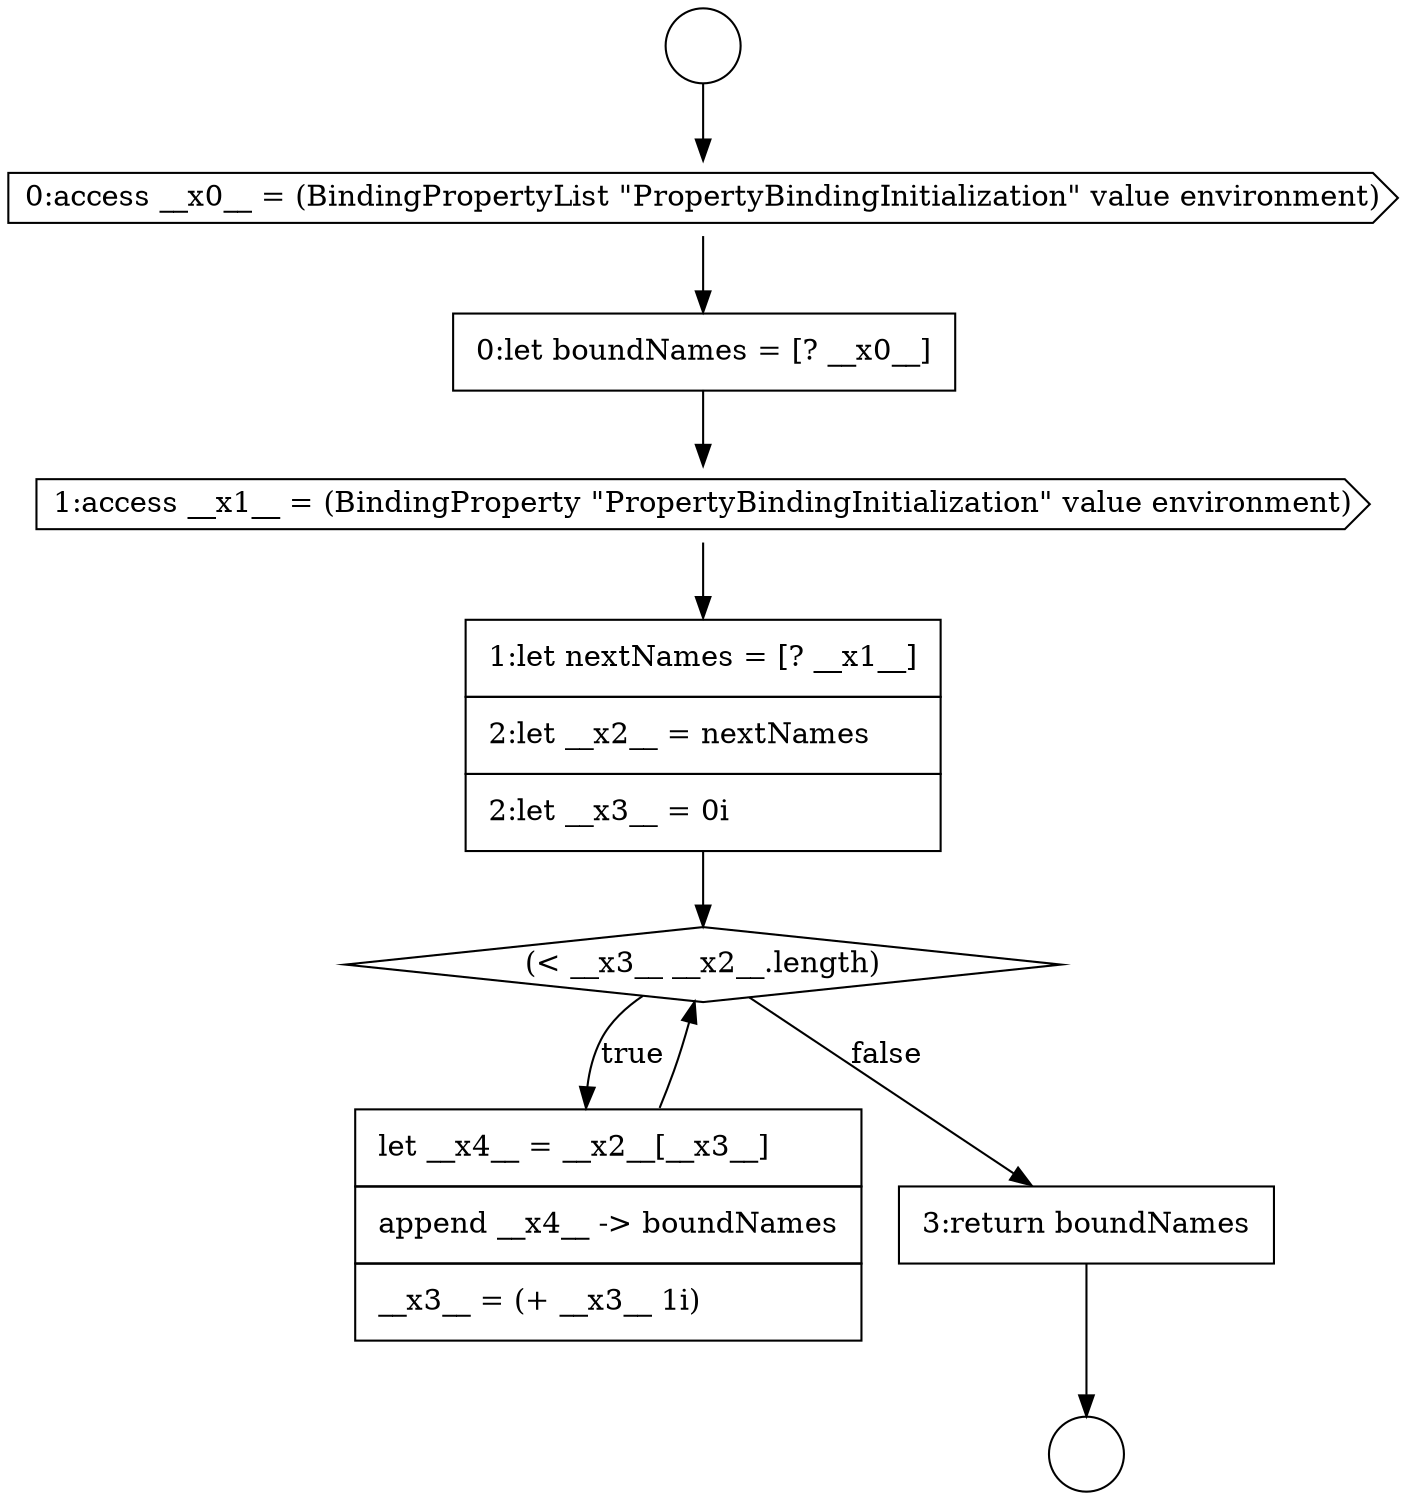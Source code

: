 digraph {
  node6168 [shape=cds, label=<<font color="black">0:access __x0__ = (BindingPropertyList &quot;PropertyBindingInitialization&quot; value environment)</font>> color="black" fillcolor="white" style=filled]
  node6171 [shape=none, margin=0, label=<<font color="black">
    <table border="0" cellborder="1" cellspacing="0" cellpadding="10">
      <tr><td align="left">1:let nextNames = [? __x1__]</td></tr>
      <tr><td align="left">2:let __x2__ = nextNames</td></tr>
      <tr><td align="left">2:let __x3__ = 0i</td></tr>
    </table>
  </font>> color="black" fillcolor="white" style=filled]
  node6170 [shape=cds, label=<<font color="black">1:access __x1__ = (BindingProperty &quot;PropertyBindingInitialization&quot; value environment)</font>> color="black" fillcolor="white" style=filled]
  node6174 [shape=none, margin=0, label=<<font color="black">
    <table border="0" cellborder="1" cellspacing="0" cellpadding="10">
      <tr><td align="left">3:return boundNames</td></tr>
    </table>
  </font>> color="black" fillcolor="white" style=filled]
  node6166 [shape=circle label=" " color="black" fillcolor="white" style=filled]
  node6169 [shape=none, margin=0, label=<<font color="black">
    <table border="0" cellborder="1" cellspacing="0" cellpadding="10">
      <tr><td align="left">0:let boundNames = [? __x0__]</td></tr>
    </table>
  </font>> color="black" fillcolor="white" style=filled]
  node6173 [shape=none, margin=0, label=<<font color="black">
    <table border="0" cellborder="1" cellspacing="0" cellpadding="10">
      <tr><td align="left">let __x4__ = __x2__[__x3__]</td></tr>
      <tr><td align="left">append __x4__ -&gt; boundNames</td></tr>
      <tr><td align="left">__x3__ = (+ __x3__ 1i)</td></tr>
    </table>
  </font>> color="black" fillcolor="white" style=filled]
  node6167 [shape=circle label=" " color="black" fillcolor="white" style=filled]
  node6172 [shape=diamond, label=<<font color="black">(&lt; __x3__ __x2__.length)</font>> color="black" fillcolor="white" style=filled]
  node6168 -> node6169 [ color="black"]
  node6170 -> node6171 [ color="black"]
  node6166 -> node6168 [ color="black"]
  node6169 -> node6170 [ color="black"]
  node6173 -> node6172 [ color="black"]
  node6172 -> node6173 [label=<<font color="black">true</font>> color="black"]
  node6172 -> node6174 [label=<<font color="black">false</font>> color="black"]
  node6171 -> node6172 [ color="black"]
  node6174 -> node6167 [ color="black"]
}
